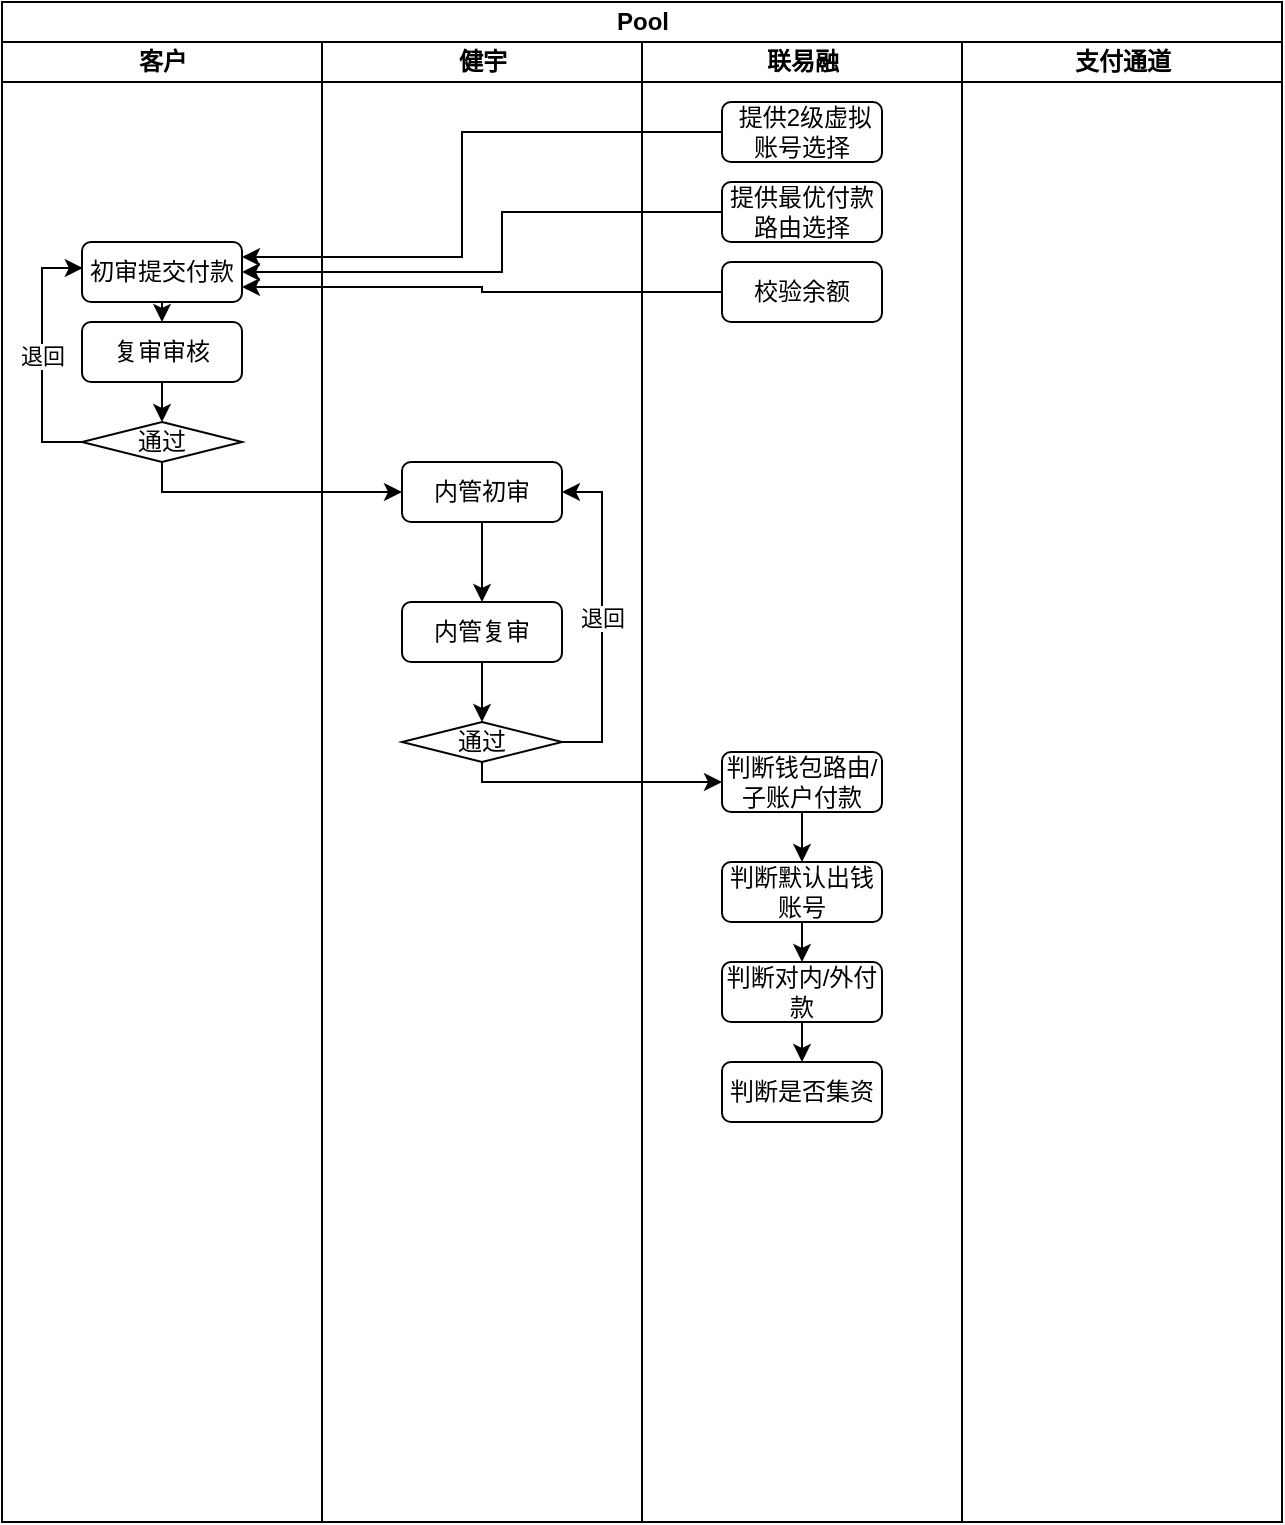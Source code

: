 <mxfile version="21.6.1" type="github">
  <diagram name="第 1 页" id="-03Gn73uHck9jwQGTfGm">
    <mxGraphModel dx="330" dy="178" grid="1" gridSize="10" guides="1" tooltips="1" connect="1" arrows="1" fold="1" page="1" pageScale="1" pageWidth="827" pageHeight="1169" math="0" shadow="0">
      <root>
        <mxCell id="0" />
        <mxCell id="1" parent="0" />
        <mxCell id="CoPd3ULI95kJ3X9n0NOn-1" value="Pool" style="swimlane;childLayout=stackLayout;resizeParent=1;resizeParentMax=0;startSize=20;html=1;" vertex="1" parent="1">
          <mxGeometry x="40.0" y="40" width="640" height="760" as="geometry" />
        </mxCell>
        <mxCell id="CoPd3ULI95kJ3X9n0NOn-2" value="客户" style="swimlane;startSize=20;html=1;" vertex="1" parent="CoPd3ULI95kJ3X9n0NOn-1">
          <mxGeometry y="20" width="160" height="740" as="geometry" />
        </mxCell>
        <mxCell id="CoPd3ULI95kJ3X9n0NOn-46" style="edgeStyle=orthogonalEdgeStyle;rounded=0;orthogonalLoop=1;jettySize=auto;html=1;exitX=0.5;exitY=1;exitDx=0;exitDy=0;entryX=0.5;entryY=0;entryDx=0;entryDy=0;" edge="1" parent="CoPd3ULI95kJ3X9n0NOn-2" source="CoPd3ULI95kJ3X9n0NOn-7" target="CoPd3ULI95kJ3X9n0NOn-31">
          <mxGeometry relative="1" as="geometry" />
        </mxCell>
        <mxCell id="CoPd3ULI95kJ3X9n0NOn-7" value="初审提交付款" style="rounded=1;whiteSpace=wrap;html=1;" vertex="1" parent="CoPd3ULI95kJ3X9n0NOn-2">
          <mxGeometry x="40" y="100" width="80" height="30" as="geometry" />
        </mxCell>
        <mxCell id="CoPd3ULI95kJ3X9n0NOn-11" value="退回" style="edgeStyle=orthogonalEdgeStyle;rounded=0;orthogonalLoop=1;jettySize=auto;html=1;exitX=0;exitY=0.5;exitDx=0;exitDy=0;entryX=0.005;entryY=0.434;entryDx=0;entryDy=0;entryPerimeter=0;" edge="1" parent="CoPd3ULI95kJ3X9n0NOn-2" source="CoPd3ULI95kJ3X9n0NOn-9" target="CoPd3ULI95kJ3X9n0NOn-7">
          <mxGeometry relative="1" as="geometry" />
        </mxCell>
        <mxCell id="CoPd3ULI95kJ3X9n0NOn-9" value="通过" style="rhombus;whiteSpace=wrap;html=1;" vertex="1" parent="CoPd3ULI95kJ3X9n0NOn-2">
          <mxGeometry x="40" y="190" width="80" height="20" as="geometry" />
        </mxCell>
        <mxCell id="CoPd3ULI95kJ3X9n0NOn-31" value="复审审核" style="rounded=1;whiteSpace=wrap;html=1;" vertex="1" parent="CoPd3ULI95kJ3X9n0NOn-2">
          <mxGeometry x="40" y="140" width="80" height="30" as="geometry" />
        </mxCell>
        <mxCell id="CoPd3ULI95kJ3X9n0NOn-10" style="edgeStyle=orthogonalEdgeStyle;rounded=0;orthogonalLoop=1;jettySize=auto;html=1;exitX=0.5;exitY=1;exitDx=0;exitDy=0;entryX=0.5;entryY=0;entryDx=0;entryDy=0;" edge="1" parent="CoPd3ULI95kJ3X9n0NOn-2" source="CoPd3ULI95kJ3X9n0NOn-31" target="CoPd3ULI95kJ3X9n0NOn-9">
          <mxGeometry relative="1" as="geometry">
            <mxPoint x="80.0" y="220" as="sourcePoint" />
          </mxGeometry>
        </mxCell>
        <mxCell id="CoPd3ULI95kJ3X9n0NOn-20" style="edgeStyle=orthogonalEdgeStyle;rounded=0;orthogonalLoop=1;jettySize=auto;html=1;exitX=0.5;exitY=1;exitDx=0;exitDy=0;entryX=0;entryY=0.5;entryDx=0;entryDy=0;" edge="1" parent="CoPd3ULI95kJ3X9n0NOn-1" source="CoPd3ULI95kJ3X9n0NOn-9" target="CoPd3ULI95kJ3X9n0NOn-18">
          <mxGeometry relative="1" as="geometry">
            <Array as="points">
              <mxPoint x="80" y="245" />
            </Array>
          </mxGeometry>
        </mxCell>
        <mxCell id="CoPd3ULI95kJ3X9n0NOn-3" value="健宇" style="swimlane;startSize=20;html=1;" vertex="1" parent="CoPd3ULI95kJ3X9n0NOn-1">
          <mxGeometry x="160" y="20" width="160" height="740" as="geometry" />
        </mxCell>
        <mxCell id="CoPd3ULI95kJ3X9n0NOn-24" style="edgeStyle=orthogonalEdgeStyle;rounded=0;orthogonalLoop=1;jettySize=auto;html=1;exitX=0.5;exitY=1;exitDx=0;exitDy=0;entryX=0.5;entryY=0;entryDx=0;entryDy=0;" edge="1" parent="CoPd3ULI95kJ3X9n0NOn-3" source="CoPd3ULI95kJ3X9n0NOn-18" target="CoPd3ULI95kJ3X9n0NOn-21">
          <mxGeometry relative="1" as="geometry" />
        </mxCell>
        <mxCell id="CoPd3ULI95kJ3X9n0NOn-18" value="内管初审" style="rounded=1;whiteSpace=wrap;html=1;" vertex="1" parent="CoPd3ULI95kJ3X9n0NOn-3">
          <mxGeometry x="40" y="210" width="80" height="30" as="geometry" />
        </mxCell>
        <mxCell id="CoPd3ULI95kJ3X9n0NOn-21" value="内管复审" style="rounded=1;whiteSpace=wrap;html=1;" vertex="1" parent="CoPd3ULI95kJ3X9n0NOn-3">
          <mxGeometry x="40" y="280" width="80" height="30" as="geometry" />
        </mxCell>
        <mxCell id="CoPd3ULI95kJ3X9n0NOn-25" value="退回" style="edgeStyle=orthogonalEdgeStyle;rounded=0;orthogonalLoop=1;jettySize=auto;html=1;exitX=1;exitY=0.5;exitDx=0;exitDy=0;entryX=1;entryY=0.5;entryDx=0;entryDy=0;" edge="1" parent="CoPd3ULI95kJ3X9n0NOn-3" source="CoPd3ULI95kJ3X9n0NOn-22" target="CoPd3ULI95kJ3X9n0NOn-18">
          <mxGeometry relative="1" as="geometry" />
        </mxCell>
        <mxCell id="CoPd3ULI95kJ3X9n0NOn-22" value="通过" style="rhombus;whiteSpace=wrap;html=1;" vertex="1" parent="CoPd3ULI95kJ3X9n0NOn-3">
          <mxGeometry x="40" y="340" width="80" height="20" as="geometry" />
        </mxCell>
        <mxCell id="CoPd3ULI95kJ3X9n0NOn-23" style="edgeStyle=orthogonalEdgeStyle;rounded=0;orthogonalLoop=1;jettySize=auto;html=1;exitX=0.5;exitY=1;exitDx=0;exitDy=0;entryX=0.5;entryY=0;entryDx=0;entryDy=0;" edge="1" parent="CoPd3ULI95kJ3X9n0NOn-3" source="CoPd3ULI95kJ3X9n0NOn-21" target="CoPd3ULI95kJ3X9n0NOn-22">
          <mxGeometry relative="1" as="geometry" />
        </mxCell>
        <mxCell id="CoPd3ULI95kJ3X9n0NOn-4" value="联易融" style="swimlane;startSize=20;html=1;" vertex="1" parent="CoPd3ULI95kJ3X9n0NOn-1">
          <mxGeometry x="320" y="20" width="160" height="740" as="geometry" />
        </mxCell>
        <mxCell id="CoPd3ULI95kJ3X9n0NOn-35" style="edgeStyle=orthogonalEdgeStyle;rounded=0;orthogonalLoop=1;jettySize=auto;html=1;exitX=0.5;exitY=1;exitDx=0;exitDy=0;entryX=0.5;entryY=0;entryDx=0;entryDy=0;" edge="1" parent="CoPd3ULI95kJ3X9n0NOn-4" source="CoPd3ULI95kJ3X9n0NOn-28" target="CoPd3ULI95kJ3X9n0NOn-34">
          <mxGeometry relative="1" as="geometry" />
        </mxCell>
        <mxCell id="CoPd3ULI95kJ3X9n0NOn-28" value="判断钱包路由/子账户付款" style="rounded=1;whiteSpace=wrap;html=1;" vertex="1" parent="CoPd3ULI95kJ3X9n0NOn-4">
          <mxGeometry x="40" y="355" width="80" height="30" as="geometry" />
        </mxCell>
        <mxCell id="CoPd3ULI95kJ3X9n0NOn-37" style="edgeStyle=orthogonalEdgeStyle;rounded=0;orthogonalLoop=1;jettySize=auto;html=1;exitX=0.5;exitY=1;exitDx=0;exitDy=0;entryX=0.5;entryY=0;entryDx=0;entryDy=0;" edge="1" parent="CoPd3ULI95kJ3X9n0NOn-4" source="CoPd3ULI95kJ3X9n0NOn-34" target="CoPd3ULI95kJ3X9n0NOn-36">
          <mxGeometry relative="1" as="geometry" />
        </mxCell>
        <mxCell id="CoPd3ULI95kJ3X9n0NOn-34" value="判断默认出钱账号" style="rounded=1;whiteSpace=wrap;html=1;" vertex="1" parent="CoPd3ULI95kJ3X9n0NOn-4">
          <mxGeometry x="40" y="410" width="80" height="30" as="geometry" />
        </mxCell>
        <mxCell id="CoPd3ULI95kJ3X9n0NOn-47" style="edgeStyle=orthogonalEdgeStyle;rounded=0;orthogonalLoop=1;jettySize=auto;html=1;exitX=0.5;exitY=1;exitDx=0;exitDy=0;entryX=0.5;entryY=0;entryDx=0;entryDy=0;" edge="1" parent="CoPd3ULI95kJ3X9n0NOn-4" source="CoPd3ULI95kJ3X9n0NOn-36" target="CoPd3ULI95kJ3X9n0NOn-38">
          <mxGeometry relative="1" as="geometry" />
        </mxCell>
        <mxCell id="CoPd3ULI95kJ3X9n0NOn-36" value="判断对内/外付款" style="rounded=1;whiteSpace=wrap;html=1;" vertex="1" parent="CoPd3ULI95kJ3X9n0NOn-4">
          <mxGeometry x="40" y="460" width="80" height="30" as="geometry" />
        </mxCell>
        <mxCell id="CoPd3ULI95kJ3X9n0NOn-38" value="判断是否集资" style="rounded=1;whiteSpace=wrap;html=1;" vertex="1" parent="CoPd3ULI95kJ3X9n0NOn-4">
          <mxGeometry x="40" y="510" width="80" height="30" as="geometry" />
        </mxCell>
        <mxCell id="CoPd3ULI95kJ3X9n0NOn-39" value="&amp;nbsp;提供2级虚拟账号选择" style="rounded=1;whiteSpace=wrap;html=1;" vertex="1" parent="CoPd3ULI95kJ3X9n0NOn-4">
          <mxGeometry x="40" y="30" width="80" height="30" as="geometry" />
        </mxCell>
        <mxCell id="CoPd3ULI95kJ3X9n0NOn-41" value="提供最优付款路由选择" style="rounded=1;whiteSpace=wrap;html=1;" vertex="1" parent="CoPd3ULI95kJ3X9n0NOn-4">
          <mxGeometry x="40" y="70" width="80" height="30" as="geometry" />
        </mxCell>
        <mxCell id="CoPd3ULI95kJ3X9n0NOn-44" value="校验余额" style="rounded=1;whiteSpace=wrap;html=1;" vertex="1" parent="CoPd3ULI95kJ3X9n0NOn-4">
          <mxGeometry x="40" y="110" width="80" height="30" as="geometry" />
        </mxCell>
        <mxCell id="CoPd3ULI95kJ3X9n0NOn-5" value="支付通道" style="swimlane;startSize=20;html=1;" vertex="1" parent="CoPd3ULI95kJ3X9n0NOn-1">
          <mxGeometry x="480" y="20" width="160" height="740" as="geometry" />
        </mxCell>
        <mxCell id="CoPd3ULI95kJ3X9n0NOn-27" style="edgeStyle=orthogonalEdgeStyle;rounded=0;orthogonalLoop=1;jettySize=auto;html=1;exitX=0.5;exitY=1;exitDx=0;exitDy=0;entryX=0;entryY=0.5;entryDx=0;entryDy=0;" edge="1" parent="CoPd3ULI95kJ3X9n0NOn-1" source="CoPd3ULI95kJ3X9n0NOn-22" target="CoPd3ULI95kJ3X9n0NOn-28">
          <mxGeometry relative="1" as="geometry">
            <mxPoint x="360" y="415.5" as="targetPoint" />
            <Array as="points">
              <mxPoint x="240" y="390" />
            </Array>
          </mxGeometry>
        </mxCell>
        <mxCell id="CoPd3ULI95kJ3X9n0NOn-42" style="edgeStyle=orthogonalEdgeStyle;rounded=0;orthogonalLoop=1;jettySize=auto;html=1;exitX=0;exitY=0.5;exitDx=0;exitDy=0;entryX=1;entryY=0.25;entryDx=0;entryDy=0;" edge="1" parent="CoPd3ULI95kJ3X9n0NOn-1" source="CoPd3ULI95kJ3X9n0NOn-39" target="CoPd3ULI95kJ3X9n0NOn-7">
          <mxGeometry relative="1" as="geometry">
            <Array as="points">
              <mxPoint x="230" y="65" />
              <mxPoint x="230" y="128" />
            </Array>
          </mxGeometry>
        </mxCell>
        <mxCell id="CoPd3ULI95kJ3X9n0NOn-43" style="edgeStyle=orthogonalEdgeStyle;rounded=0;orthogonalLoop=1;jettySize=auto;html=1;exitX=0;exitY=0.5;exitDx=0;exitDy=0;entryX=1;entryY=0.5;entryDx=0;entryDy=0;" edge="1" parent="CoPd3ULI95kJ3X9n0NOn-1" source="CoPd3ULI95kJ3X9n0NOn-41" target="CoPd3ULI95kJ3X9n0NOn-7">
          <mxGeometry relative="1" as="geometry">
            <Array as="points">
              <mxPoint x="250" y="105" />
              <mxPoint x="250" y="135" />
            </Array>
          </mxGeometry>
        </mxCell>
        <mxCell id="CoPd3ULI95kJ3X9n0NOn-45" style="edgeStyle=orthogonalEdgeStyle;rounded=0;orthogonalLoop=1;jettySize=auto;html=1;exitX=0;exitY=0.5;exitDx=0;exitDy=0;entryX=1;entryY=0.75;entryDx=0;entryDy=0;" edge="1" parent="CoPd3ULI95kJ3X9n0NOn-1" source="CoPd3ULI95kJ3X9n0NOn-44" target="CoPd3ULI95kJ3X9n0NOn-7">
          <mxGeometry relative="1" as="geometry" />
        </mxCell>
      </root>
    </mxGraphModel>
  </diagram>
</mxfile>

